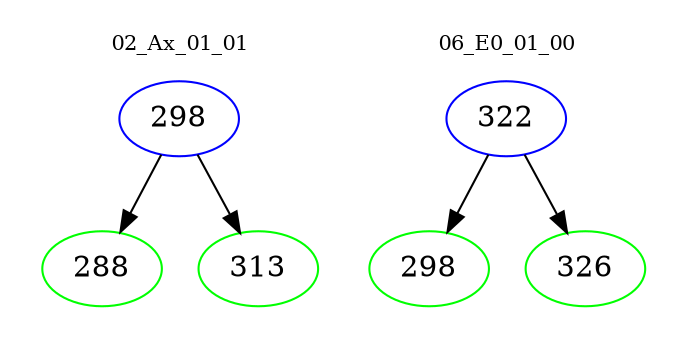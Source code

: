 digraph{
subgraph cluster_0 {
color = white
label = "02_Ax_01_01";
fontsize=10;
T0_298 [label="298", color="blue"]
T0_298 -> T0_288 [color="black"]
T0_288 [label="288", color="green"]
T0_298 -> T0_313 [color="black"]
T0_313 [label="313", color="green"]
}
subgraph cluster_1 {
color = white
label = "06_E0_01_00";
fontsize=10;
T1_322 [label="322", color="blue"]
T1_322 -> T1_298 [color="black"]
T1_298 [label="298", color="green"]
T1_322 -> T1_326 [color="black"]
T1_326 [label="326", color="green"]
}
}
